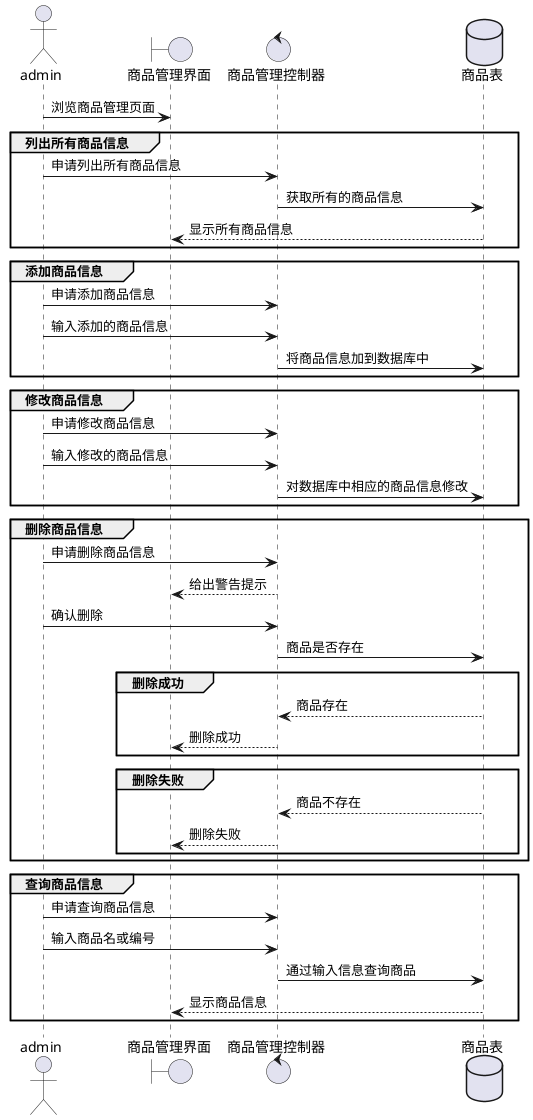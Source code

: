 @startuml
actor       admin  as person
boundary    "商品管理界面" as commodityboundary
control     "商品管理控制器" as commoditycontrol
database    "商品表"    as commoditydata

person -> commodityboundary : 浏览商品管理页面
group 列出所有商品信息
    person -> commoditycontrol : 申请列出所有商品信息
    commoditycontrol -> commoditydata : 获取所有的商品信息
    commoditydata --> commodityboundary :显示所有商品信息
end
group 添加商品信息
    person -> commoditycontrol : 申请添加商品信息
    person -> commoditycontrol : 输入添加的商品信息
    commoditycontrol -> commoditydata : 将商品信息加到数据库中
end
group 修改商品信息
    person -> commoditycontrol : 申请修改商品信息
    person -> commoditycontrol : 输入修改的商品信息
    commoditycontrol -> commoditydata : 对数据库中相应的商品信息修改
end
group 删除商品信息
    person -> commoditycontrol : 申请删除商品信息
    commoditycontrol --> commodityboundary : 给出警告提示
    person -> commoditycontrol: 确认删除
    commoditycontrol -> commoditydata : 商品是否存在
    group 删除成功
        commoditydata --> commoditycontrol : 商品存在
        commoditycontrol --> commodityboundary :删除成功
    end
    group 删除失败
        commoditydata --> commoditycontrol : 商品不存在
        commoditycontrol --> commodityboundary :删除失败
    end
end
group 查询商品信息
    person -> commoditycontrol : 申请查询商品信息
    person -> commoditycontrol : 输入商品名或编号
    commoditycontrol -> commoditydata : 通过输入信息查询商品
    commoditydata --> commodityboundary :显示商品信息
end
@enduml